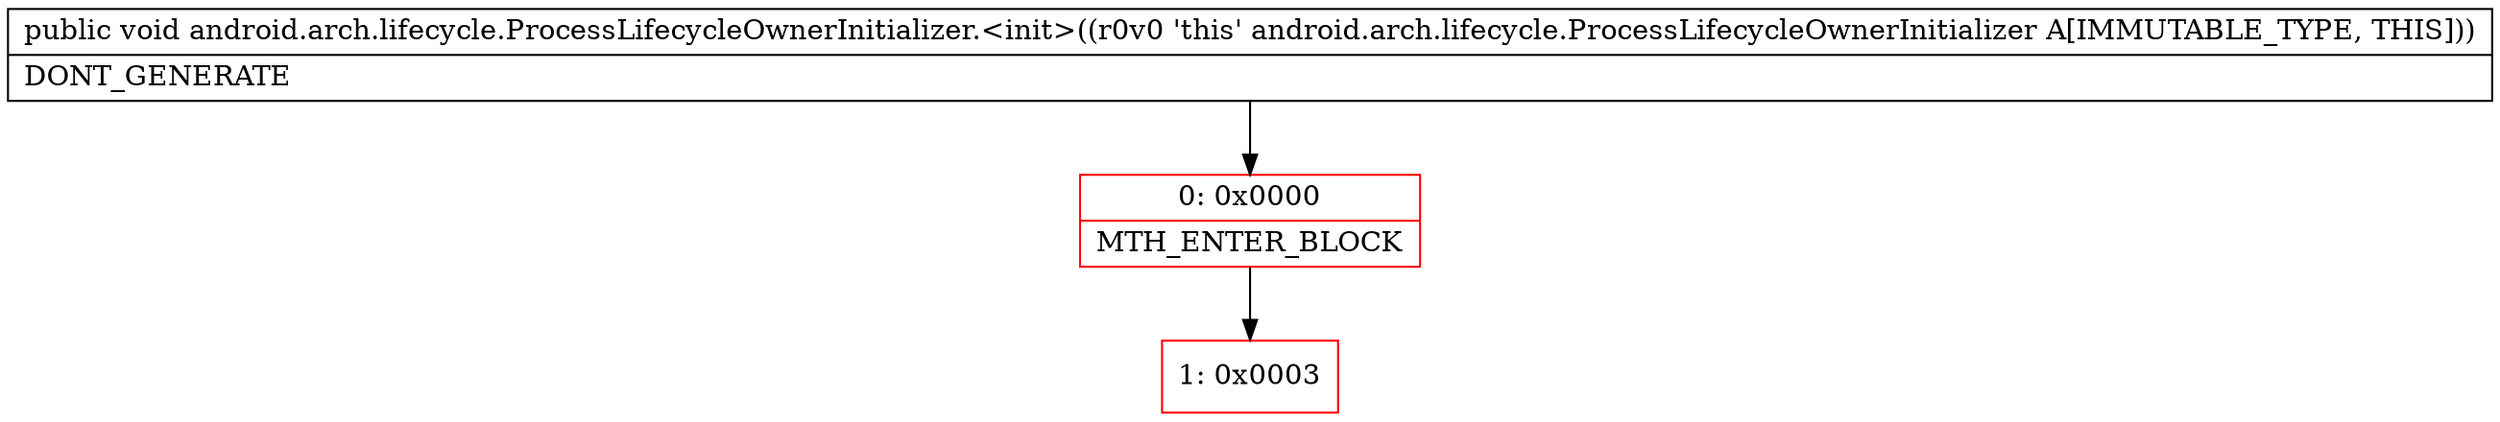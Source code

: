 digraph "CFG forandroid.arch.lifecycle.ProcessLifecycleOwnerInitializer.\<init\>()V" {
subgraph cluster_Region_1570877604 {
label = "R(0)";
node [shape=record,color=blue];
}
Node_0 [shape=record,color=red,label="{0\:\ 0x0000|MTH_ENTER_BLOCK\l}"];
Node_1 [shape=record,color=red,label="{1\:\ 0x0003}"];
MethodNode[shape=record,label="{public void android.arch.lifecycle.ProcessLifecycleOwnerInitializer.\<init\>((r0v0 'this' android.arch.lifecycle.ProcessLifecycleOwnerInitializer A[IMMUTABLE_TYPE, THIS]))  | DONT_GENERATE\l}"];
MethodNode -> Node_0;
Node_0 -> Node_1;
}

